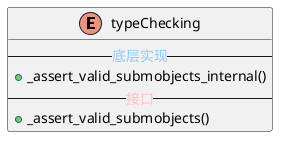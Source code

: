 @startuml 03类型检查
enum tC as "typeChecking"{
    --<color:lightskyblue>底层实现--
    + _assert_valid_submobjects_internal()
    --<color:pink>接口--
    + _assert_valid_submobjects()
}
@enduml